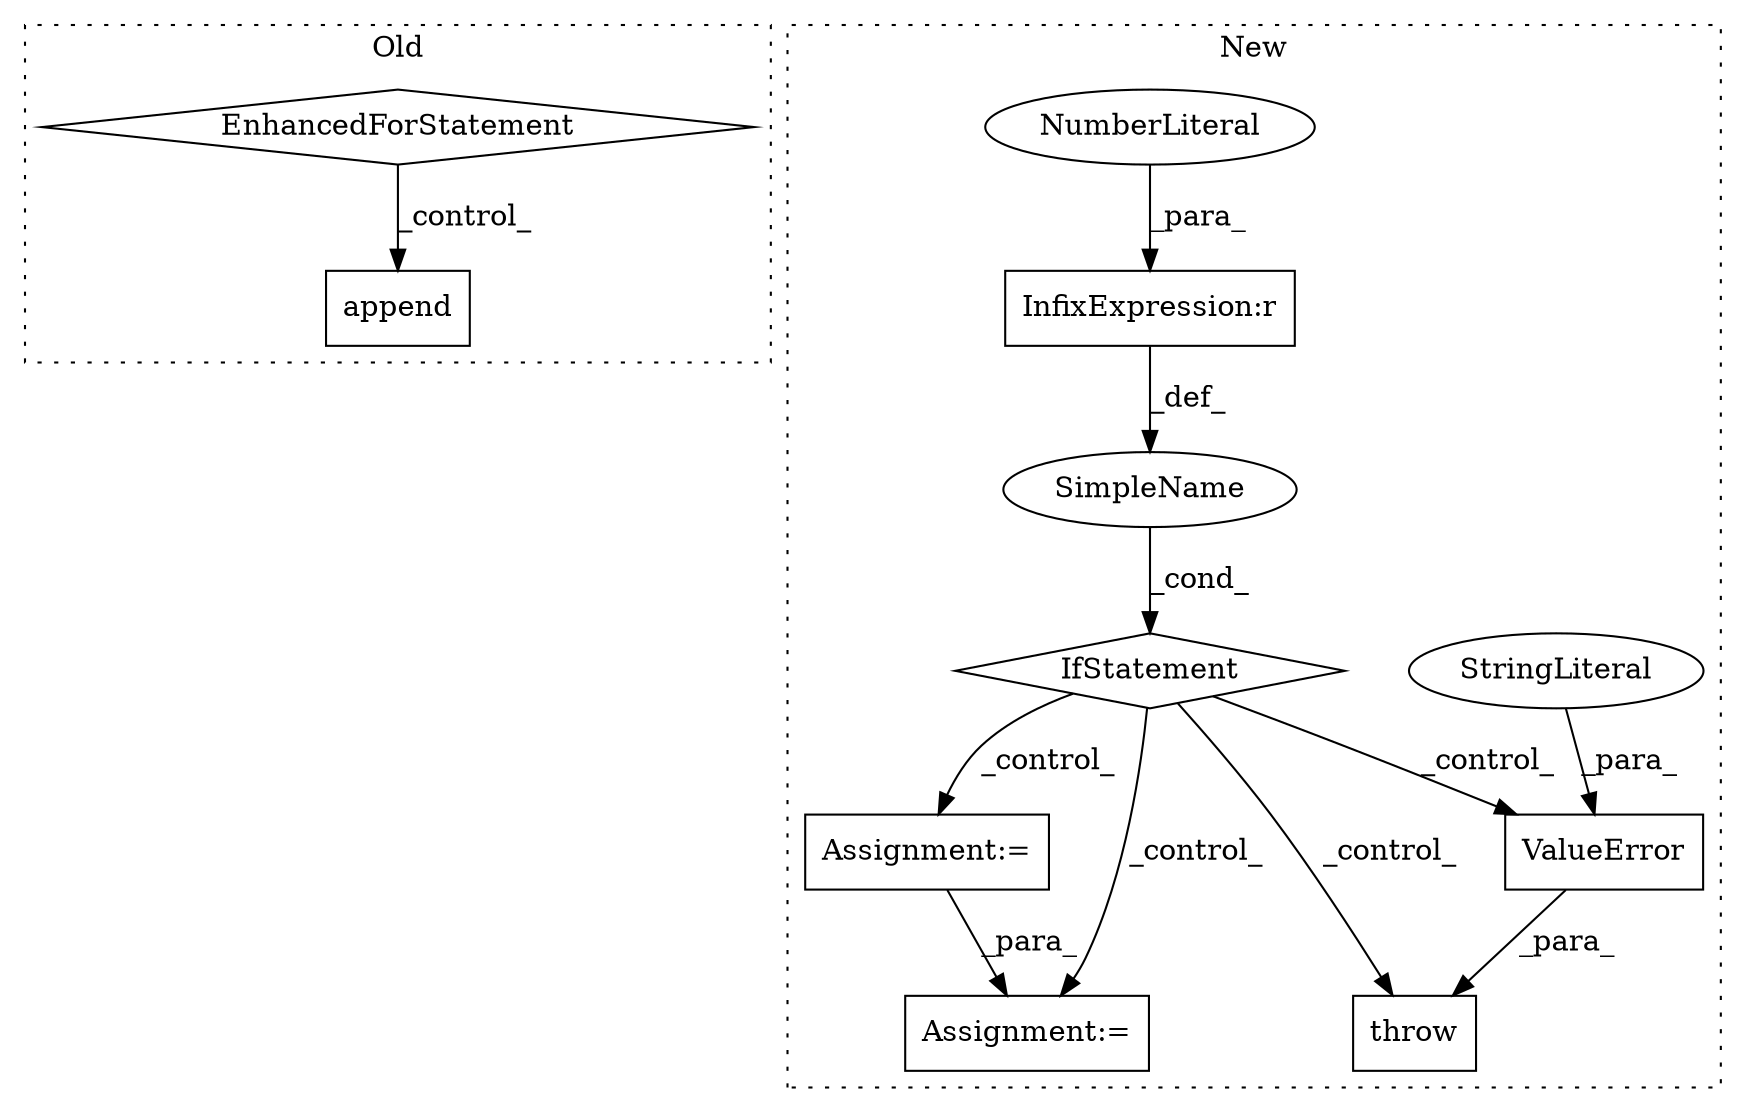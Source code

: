 digraph G {
subgraph cluster0 {
1 [label="append" a="32" s="2170,2239" l="7,1" shape="box"];
11 [label="EnhancedForStatement" a="70" s="2069,2156" l="63,2" shape="diamond"];
label = "Old";
style="dotted";
}
subgraph cluster1 {
2 [label="throw" a="53" s="4249" l="6" shape="box"];
3 [label="IfStatement" a="25" s="3896,3915" l="4,2" shape="diamond"];
4 [label="SimpleName" a="42" s="" l="" shape="ellipse"];
5 [label="InfixExpression:r" a="27" s="3910" l="4" shape="box"];
6 [label="ValueError" a="32" s="4255,4302" l="11,1" shape="box"];
7 [label="StringLiteral" a="45" s="4266" l="36" shape="ellipse"];
8 [label="Assignment:=" a="7" s="4029" l="16" shape="box"];
9 [label="NumberLiteral" a="34" s="3914" l="1" shape="ellipse"];
10 [label="Assignment:=" a="7" s="4162" l="29" shape="box"];
label = "New";
style="dotted";
}
3 -> 2 [label="_control_"];
3 -> 6 [label="_control_"];
3 -> 10 [label="_control_"];
3 -> 8 [label="_control_"];
4 -> 3 [label="_cond_"];
5 -> 4 [label="_def_"];
6 -> 2 [label="_para_"];
7 -> 6 [label="_para_"];
9 -> 5 [label="_para_"];
10 -> 8 [label="_para_"];
11 -> 1 [label="_control_"];
}